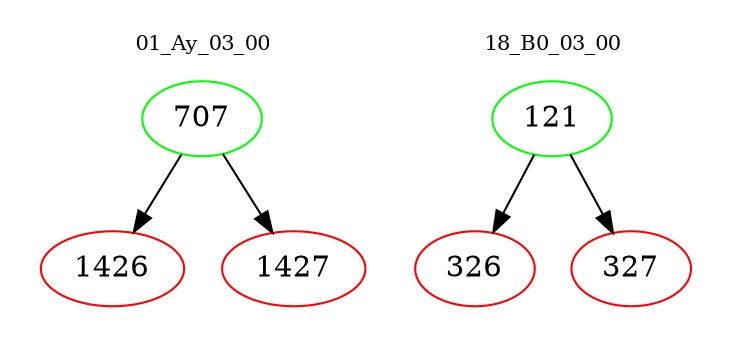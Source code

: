 digraph{
subgraph cluster_0 {
color = white
label = "01_Ay_03_00";
fontsize=10;
T0_707 [label="707", color="green"]
T0_707 -> T0_1426 [color="black"]
T0_1426 [label="1426", color="red"]
T0_707 -> T0_1427 [color="black"]
T0_1427 [label="1427", color="red"]
}
subgraph cluster_1 {
color = white
label = "18_B0_03_00";
fontsize=10;
T1_121 [label="121", color="green"]
T1_121 -> T1_326 [color="black"]
T1_326 [label="326", color="red"]
T1_121 -> T1_327 [color="black"]
T1_327 [label="327", color="red"]
}
}
